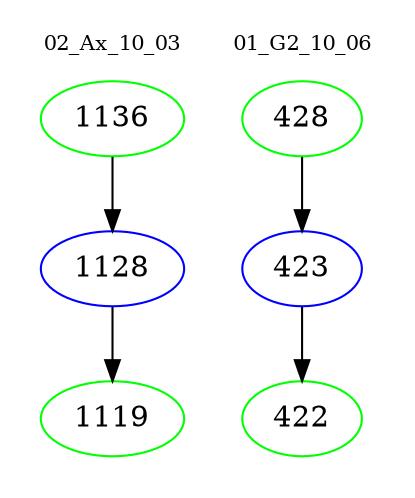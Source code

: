 digraph{
subgraph cluster_0 {
color = white
label = "02_Ax_10_03";
fontsize=10;
T0_1136 [label="1136", color="green"]
T0_1136 -> T0_1128 [color="black"]
T0_1128 [label="1128", color="blue"]
T0_1128 -> T0_1119 [color="black"]
T0_1119 [label="1119", color="green"]
}
subgraph cluster_1 {
color = white
label = "01_G2_10_06";
fontsize=10;
T1_428 [label="428", color="green"]
T1_428 -> T1_423 [color="black"]
T1_423 [label="423", color="blue"]
T1_423 -> T1_422 [color="black"]
T1_422 [label="422", color="green"]
}
}
